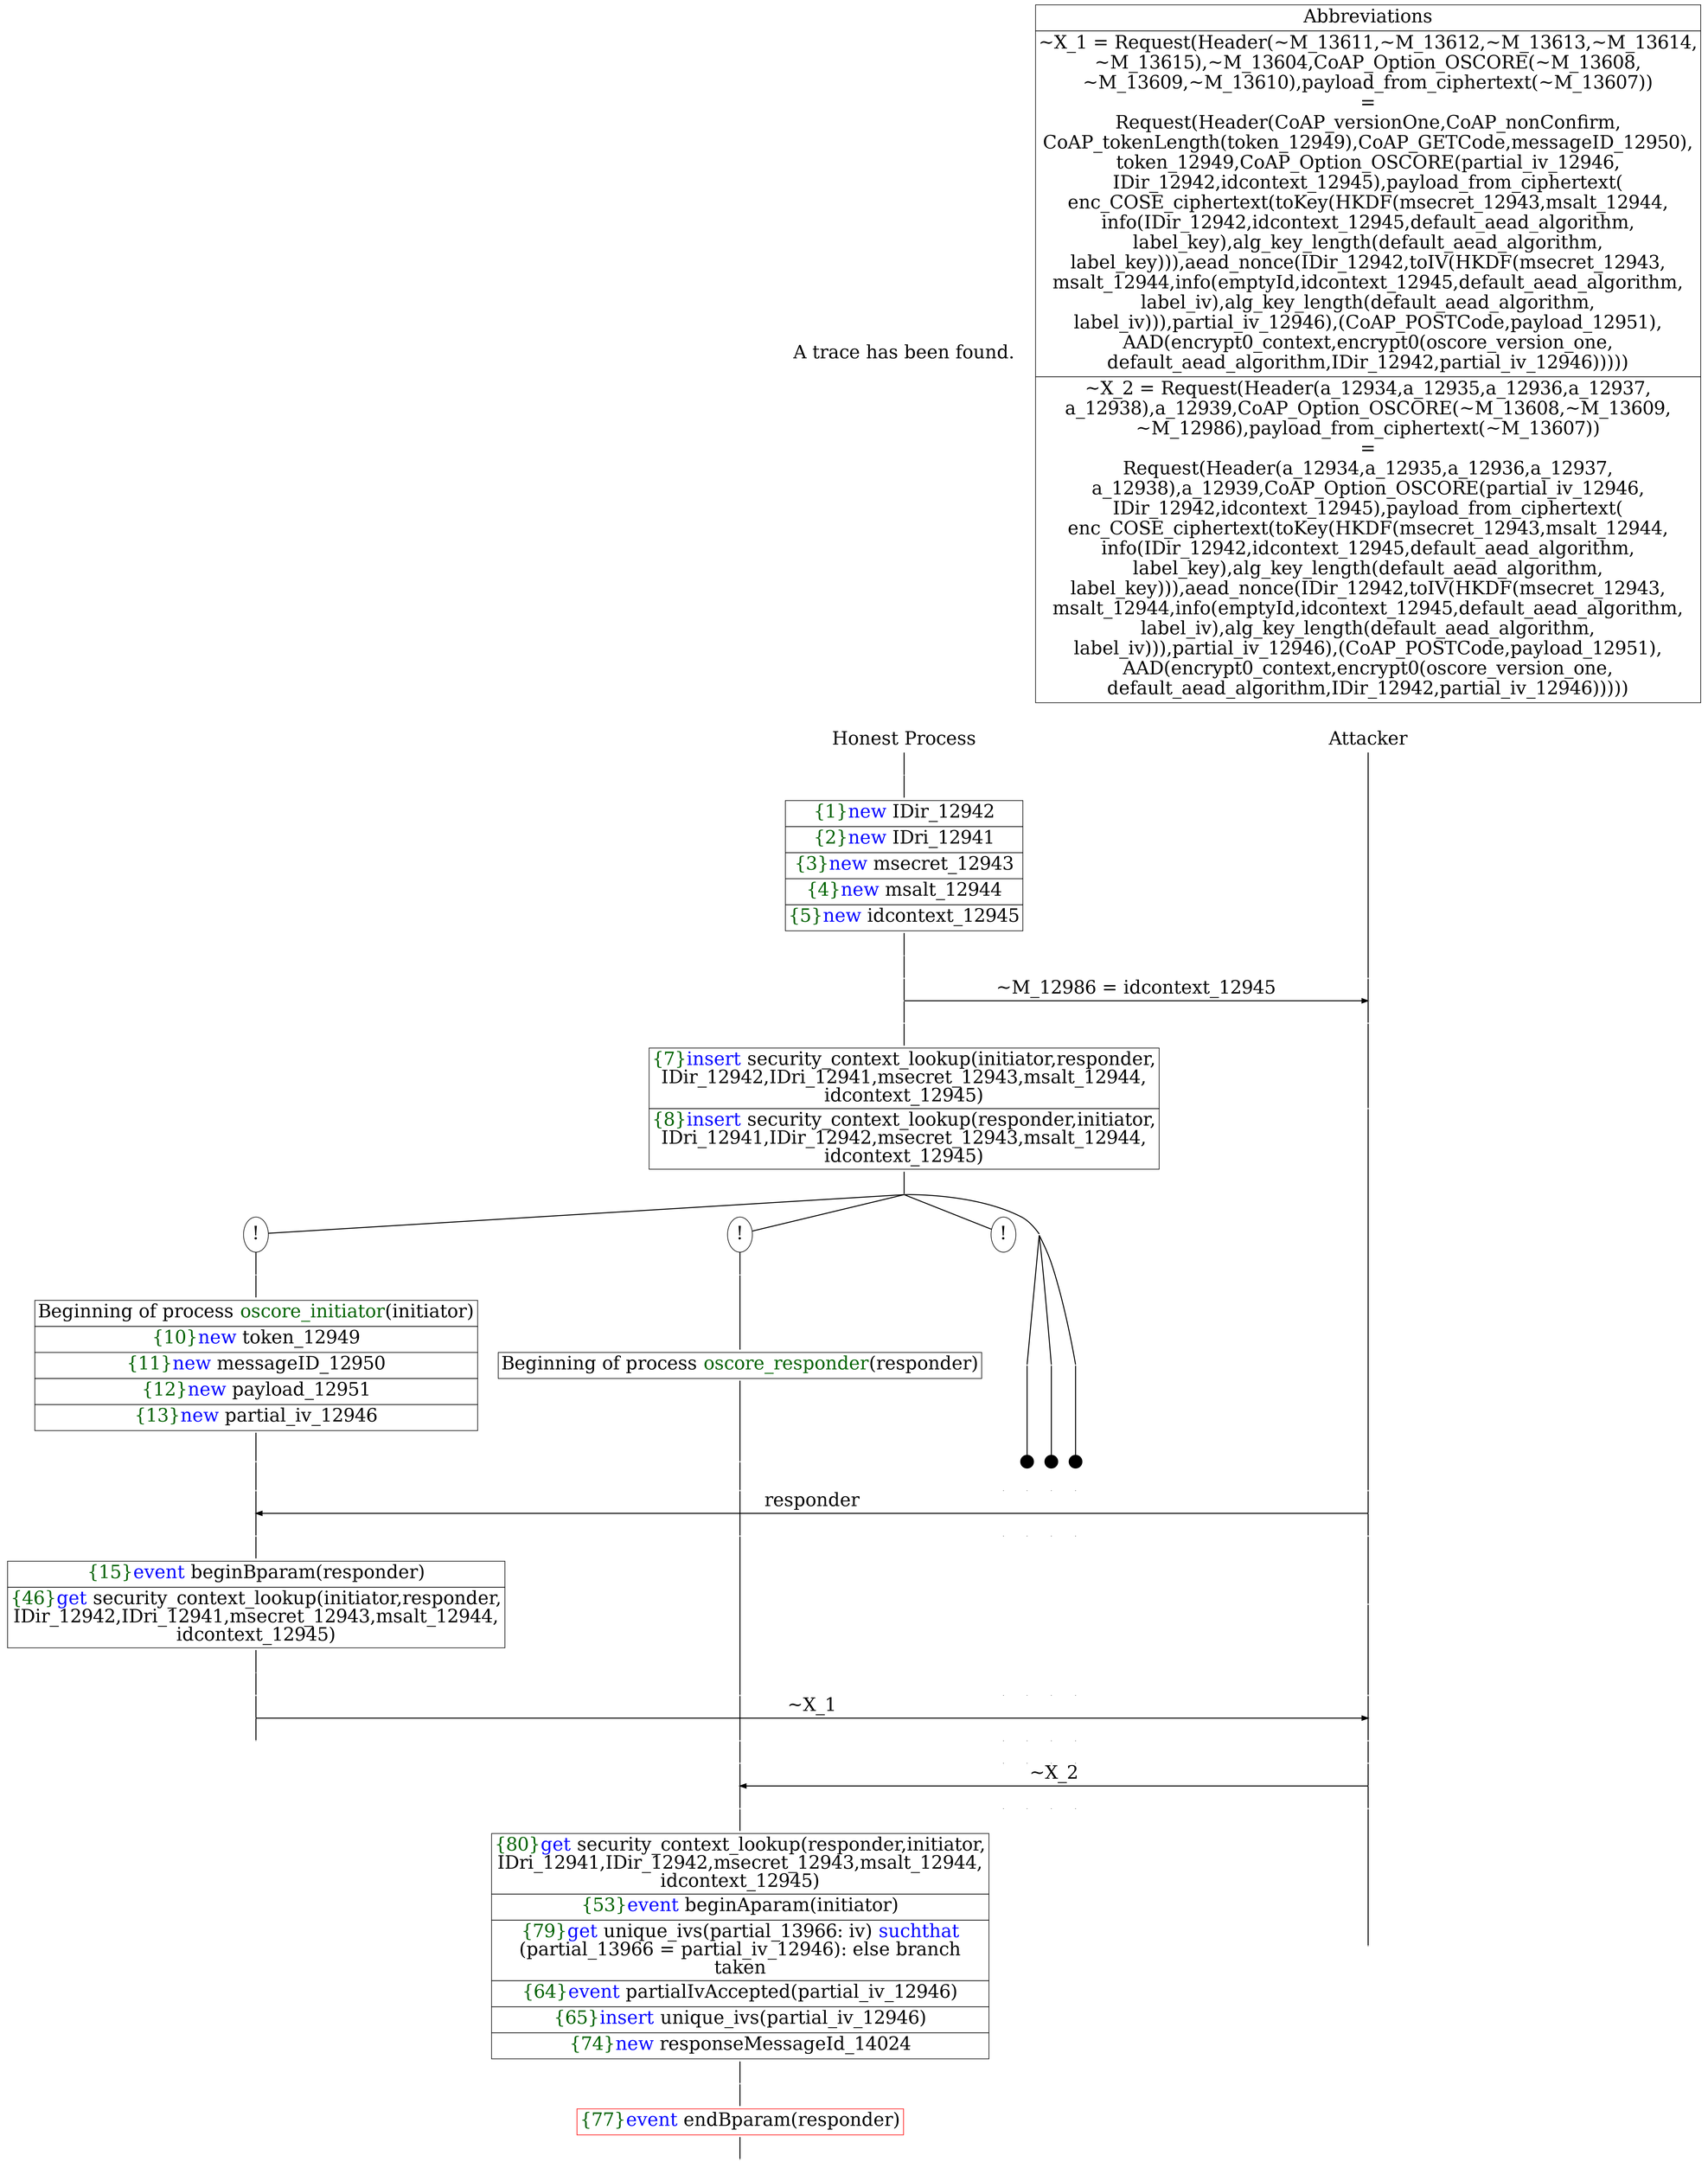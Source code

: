 digraph {
graph [ordering = out]
edge [arrowhead = none, penwidth = 1.6, fontsize = 30]
node [shape = point, width = 0, height = 0, fontsize = 30]
Trace [label = <A trace has been found.<br/>
>, shape = plaintext]
P0__0 [label = "Honest Process", shape = plaintext]
P__0 [label = "Attacker", shape = plaintext]
Trace -> P0__0 [label = "", style = invisible, weight = 100]{rank = same; P0__0 P__0}
P0__0 -> P0__1 [label = <>, weight = 100]
P0__1 -> P0__2 [label = <>, weight = 100]
P0__2 [shape = plaintext, label = <<TABLE BORDER="0" CELLBORDER="1" CELLSPACING="0" CELLPADDING="4"> <TR><TD><FONT COLOR="darkgreen">{1}</FONT><FONT COLOR="blue">new </FONT>IDir_12942</TD></TR><TR><TD><FONT COLOR="darkgreen">{2}</FONT><FONT COLOR="blue">new </FONT>IDri_12941</TD></TR><TR><TD><FONT COLOR="darkgreen">{3}</FONT><FONT COLOR="blue">new </FONT>msecret_12943</TD></TR><TR><TD><FONT COLOR="darkgreen">{4}</FONT><FONT COLOR="blue">new </FONT>msalt_12944</TD></TR><TR><TD><FONT COLOR="darkgreen">{5}</FONT><FONT COLOR="blue">new </FONT>idcontext_12945</TD></TR></TABLE>>]
P0__2 -> P0__3 [label = <>, weight = 100]
P0__3 -> P0__4 [label = <>, weight = 100]
P__0 -> P__1 [label = <>, weight = 100]
{rank = same; P__1 P0__4}
P0__4 -> P0__5 [label = <>, weight = 100]
P__1 -> P__2 [label = <>, weight = 100]
{rank = same; P__2 P0__5}
P0__5 -> P__2 [label = <~M_12986 = idcontext_12945>, arrowhead = normal]
P0__5 -> P0__6 [label = <>, weight = 100]
P__2 -> P__3 [label = <>, weight = 100]
{rank = same; P__3 P0__6}
P0__6 -> P0__7 [label = <>, weight = 100]
P0__7 [shape = plaintext, label = <<TABLE BORDER="0" CELLBORDER="1" CELLSPACING="0" CELLPADDING="4"> <TR><TD><FONT COLOR="darkgreen">{7}</FONT><FONT COLOR="blue">insert </FONT>security_context_lookup(initiator,responder,<br/>
IDir_12942,IDri_12941,msecret_12943,msalt_12944,<br/>
idcontext_12945)</TD></TR><TR><TD><FONT COLOR="darkgreen">{8}</FONT><FONT COLOR="blue">insert </FONT>security_context_lookup(responder,initiator,<br/>
IDri_12941,IDir_12942,msecret_12943,msalt_12944,<br/>
idcontext_12945)</TD></TR></TABLE>>]
P0__7 -> P0__8 [label = <>, weight = 100]
P__3 -> P__4 [label = <>, weight = 100]
{rank = same; P__4 P0__7}
/*RPar */
P0__8 -> P0_3__8 [label = <>]
P0__8 -> P0_2__8 [label = <>]
P0__8 -> P0_1__8 [label = <>]
P0__8 -> P0_0__8 [label = <>]
P0__8 [label = "", fixedsize = false, width = 0, height = 0, shape = none]
{rank = same; P0_0__8 P0_1__8 P0_2__8 P0_3__8}
/*RPar */
P0_0__8 -> P0_0_2__8 [label = <>]
P0_0__8 -> P0_0_1__8 [label = <>]
P0_0__8 -> P0_0_0__8 [label = <>]
P0_0__8 [label = "", fixedsize = false, width = 0, height = 0, shape = none]
{rank = same; P0_0_0__8 P0_0_1__8 P0_0_2__8}
P0_0_0__9 [label = "", width = 0.3, height = 0.3]
P0_0_0__8 -> P0_0_0__9 [label = <>, weight = 100]
P0_0_1__9 [label = "", width = 0.3, height = 0.3]
P0_0_1__8 -> P0_0_1__9 [label = <>, weight = 100]
P0_0_2__9 [label = "", width = 0.3, height = 0.3]
P0_0_2__8 -> P0_0_2__9 [label = <>, weight = 100]
P0_1__8 [label = "!", shape = ellipse]
P0_2__8 [label = "!", shape = ellipse]
P0_2_0__8 [label = "", fixedsize = false, width = 0, height = 0, shape = none]
P0_2__8 -> P0_2_0__8 [label = <>, weight = 100]
P0_2_0__8 -> P0_2_0__9 [label = <>, weight = 100]
P0_2_0__9 [shape = plaintext, label = <<TABLE BORDER="0" CELLBORDER="1" CELLSPACING="0" CELLPADDING="4"> <TR><TD>Beginning of process <FONT COLOR="darkgreen">oscore_responder</FONT>(responder)<br/>
</TD></TR></TABLE>>]
P0_2_0__9 -> P0_2_0__10 [label = <>, weight = 100]
P0_3__8 [label = "!", shape = ellipse]
P0_3_0__8 [label = "", fixedsize = false, width = 0, height = 0, shape = none]
P0_3__8 -> P0_3_0__8 [label = <>, weight = 100]
P0_3_0__8 -> P0_3_0__9 [label = <>, weight = 100]
P0_3_0__9 [shape = plaintext, label = <<TABLE BORDER="0" CELLBORDER="1" CELLSPACING="0" CELLPADDING="4"> <TR><TD>Beginning of process <FONT COLOR="darkgreen">oscore_initiator</FONT>(initiator)<br/>
</TD></TR><TR><TD><FONT COLOR="darkgreen">{10}</FONT><FONT COLOR="blue">new </FONT>token_12949</TD></TR><TR><TD><FONT COLOR="darkgreen">{11}</FONT><FONT COLOR="blue">new </FONT>messageID_12950</TD></TR><TR><TD><FONT COLOR="darkgreen">{12}</FONT><FONT COLOR="blue">new </FONT>payload_12951</TD></TR><TR><TD><FONT COLOR="darkgreen">{13}</FONT><FONT COLOR="blue">new </FONT>partial_iv_12946</TD></TR></TABLE>>]
P0_3_0__9 -> P0_3_0__10 [label = <>, weight = 100]
P0_3_0__10 -> P0_3_0__11 [label = <>, weight = 100]
P0_2_0__10 -> P0_2_0__11 [label = <>, weight = 100]
P0_1__9 [label = "", style = invisible]
P0_1__8 -> P0_1__9 [label = <>, weight = 100, style = invisible]
P0_0_2__10 [label = "", style = invisible]
P0_0_2__9 -> P0_0_2__10 [label = <>, weight = 100, style = invisible]
P0_0_1__10 [label = "", style = invisible]
P0_0_1__9 -> P0_0_1__10 [label = <>, weight = 100, style = invisible]
P0_0_0__10 [label = "", style = invisible]
P0_0_0__9 -> P0_0_0__10 [label = <>, weight = 100, style = invisible]
P__4 -> P__5 [label = <>, weight = 100]
{rank = same; P__5 P0_0_0__10 P0_0_1__10 P0_0_2__10 P0_1__9 P0_2_0__11 P0_3_0__11}
P0_3_0__11 -> P0_3_0__12 [label = <>, weight = 100]
P__5 -> P__6 [label = <>, weight = 100]
{rank = same; P__6 P0_3_0__12}
P0_3_0__12 -> P__6 [label = <responder>, dir = back, arrowhead = normal]
P0_3_0__12 -> P0_3_0__13 [label = <>, weight = 100]
P0_2_0__11 -> P0_2_0__12 [label = <>, weight = 100]
P0_1__10 [label = "", style = invisible]
P0_1__9 -> P0_1__10 [label = <>, weight = 100, style = invisible]
P0_0_2__11 [label = "", style = invisible]
P0_0_2__10 -> P0_0_2__11 [label = <>, weight = 100, style = invisible]
P0_0_1__11 [label = "", style = invisible]
P0_0_1__10 -> P0_0_1__11 [label = <>, weight = 100, style = invisible]
P0_0_0__11 [label = "", style = invisible]
P0_0_0__10 -> P0_0_0__11 [label = <>, weight = 100, style = invisible]
P__6 -> P__7 [label = <>, weight = 100]
{rank = same; P__7 P0_0_0__11 P0_0_1__11 P0_0_2__11 P0_1__10 P0_2_0__12 P0_3_0__13}
P0_3_0__13 -> P0_3_0__14 [label = <>, weight = 100]
P0_3_0__14 [shape = plaintext, label = <<TABLE BORDER="0" CELLBORDER="1" CELLSPACING="0" CELLPADDING="4"> <TR><TD><FONT COLOR="darkgreen">{15}</FONT><FONT COLOR="blue">event</FONT> beginBparam(responder)</TD></TR><TR><TD><FONT COLOR="darkgreen">{46}</FONT><FONT COLOR="blue">get </FONT>security_context_lookup(initiator,responder,<br/>
IDir_12942,IDri_12941,msecret_12943,msalt_12944,<br/>
idcontext_12945)</TD></TR></TABLE>>]
P0_3_0__14 -> P0_3_0__15 [label = <>, weight = 100]
P__7 -> P__8 [label = <>, weight = 100]
{rank = same; P__8 P0_3_0__14}
P0_3_0__15 -> P0_3_0__16 [label = <>, weight = 100]
P0_2_0__12 -> P0_2_0__13 [label = <>, weight = 100]
P0_1__11 [label = "", style = invisible]
P0_1__10 -> P0_1__11 [label = <>, weight = 100, style = invisible]
P0_0_2__12 [label = "", style = invisible]
P0_0_2__11 -> P0_0_2__12 [label = <>, weight = 100, style = invisible]
P0_0_1__12 [label = "", style = invisible]
P0_0_1__11 -> P0_0_1__12 [label = <>, weight = 100, style = invisible]
P0_0_0__12 [label = "", style = invisible]
P0_0_0__11 -> P0_0_0__12 [label = <>, weight = 100, style = invisible]
P__8 -> P__9 [label = <>, weight = 100]
{rank = same; P__9 P0_0_0__12 P0_0_1__12 P0_0_2__12 P0_1__11 P0_2_0__13 P0_3_0__16}
P0_3_0__16 -> P0_3_0__17 [label = <>, weight = 100]
P__9 -> P__10 [label = <>, weight = 100]
{rank = same; P__10 P0_3_0__17}
P0_3_0__17 -> P__10 [label = <~X_1>, arrowhead = normal]
P0_3_0__17 -> P0_3_0__18 [label = <>, weight = 100]
P0_2_0__13 -> P0_2_0__14 [label = <>, weight = 100]
P0_1__12 [label = "", style = invisible]
P0_1__11 -> P0_1__12 [label = <>, weight = 100, style = invisible]
P0_0_2__13 [label = "", style = invisible]
P0_0_2__12 -> P0_0_2__13 [label = <>, weight = 100, style = invisible]
P0_0_1__13 [label = "", style = invisible]
P0_0_1__12 -> P0_0_1__13 [label = <>, weight = 100, style = invisible]
P0_0_0__13 [label = "", style = invisible]
P0_0_0__12 -> P0_0_0__13 [label = <>, weight = 100, style = invisible]
P__10 -> P__11 [label = <>, weight = 100]
{rank = same; P__11 P0_0_0__13 P0_0_1__13 P0_0_2__13 P0_1__12 P0_2_0__14 P0_3_0__18}
P0_2_0__14 -> P0_2_0__15 [label = <>, weight = 100]
P0_1__13 [label = "", style = invisible]
P0_1__12 -> P0_1__13 [label = <>, weight = 100, style = invisible]
P0_0_2__14 [label = "", style = invisible]
P0_0_2__13 -> P0_0_2__14 [label = <>, weight = 100, style = invisible]
P0_0_1__14 [label = "", style = invisible]
P0_0_1__13 -> P0_0_1__14 [label = <>, weight = 100, style = invisible]
P0_0_0__14 [label = "", style = invisible]
P0_0_0__13 -> P0_0_0__14 [label = <>, weight = 100, style = invisible]
P__11 -> P__12 [label = <>, weight = 100]
{rank = same; P__12 P0_0_0__14 P0_0_1__14 P0_0_2__14 P0_1__13 P0_2_0__15}
P0_2_0__15 -> P0_2_0__16 [label = <>, weight = 100]
P__12 -> P__13 [label = <>, weight = 100]
{rank = same; P__13 P0_2_0__16}
P0_2_0__16 -> P__13 [label = <~X_2>, dir = back, arrowhead = normal]
P0_2_0__16 -> P0_2_0__17 [label = <>, weight = 100]
P0_1__14 [label = "", style = invisible]
P0_1__13 -> P0_1__14 [label = <>, weight = 100, style = invisible]
P0_0_2__15 [label = "", style = invisible]
P0_0_2__14 -> P0_0_2__15 [label = <>, weight = 100, style = invisible]
P0_0_1__15 [label = "", style = invisible]
P0_0_1__14 -> P0_0_1__15 [label = <>, weight = 100, style = invisible]
P0_0_0__15 [label = "", style = invisible]
P0_0_0__14 -> P0_0_0__15 [label = <>, weight = 100, style = invisible]
P__13 -> P__14 [label = <>, weight = 100]
{rank = same; P__14 P0_0_0__15 P0_0_1__15 P0_0_2__15 P0_1__14 P0_2_0__17}
P0_2_0__17 -> P0_2_0__18 [label = <>, weight = 100]
P0_2_0__18 [shape = plaintext, label = <<TABLE BORDER="0" CELLBORDER="1" CELLSPACING="0" CELLPADDING="4"> <TR><TD><FONT COLOR="darkgreen">{80}</FONT><FONT COLOR="blue">get </FONT>security_context_lookup(responder,initiator,<br/>
IDri_12941,IDir_12942,msecret_12943,msalt_12944,<br/>
idcontext_12945)</TD></TR><TR><TD><FONT COLOR="darkgreen">{53}</FONT><FONT COLOR="blue">event</FONT> beginAparam(initiator)</TD></TR><TR><TD><FONT COLOR="darkgreen">{79}</FONT><FONT COLOR="blue">get</FONT> unique_ivs(partial_13966: iv) <FONT COLOR="blue">suchthat</FONT><br/>
(partial_13966 = partial_iv_12946): else branch<br/>
taken</TD></TR><TR><TD><FONT COLOR="darkgreen">{64}</FONT><FONT COLOR="blue">event</FONT> partialIvAccepted(partial_iv_12946)</TD></TR><TR><TD><FONT COLOR="darkgreen">{65}</FONT><FONT COLOR="blue">insert </FONT>unique_ivs(partial_iv_12946)</TD></TR><TR><TD><FONT COLOR="darkgreen">{74}</FONT><FONT COLOR="blue">new </FONT>responseMessageId_14024</TD></TR></TABLE>>]
P0_2_0__18 -> P0_2_0__19 [label = <>, weight = 100]
P__14 -> P__15 [label = <>, weight = 100]
{rank = same; P__15 P0_2_0__18}
P0_2_0__19 -> P0_2_0__20 [label = <>, weight = 100]
P0_2_0__20 [color = red, shape = plaintext, label = <<TABLE BORDER="0" CELLBORDER="1" CELLSPACING="0" CELLPADDING="4"> <TR><TD><FONT COLOR="darkgreen">{77}</FONT><FONT COLOR="blue">event</FONT> endBparam(responder)</TD></TR></TABLE>>]
P0_2_0__20 -> P0_2_0__21 [label = <>, weight = 100]
Abbrev [shape = plaintext, label = <<TABLE BORDER="0" CELLBORDER="1" CELLSPACING="0" CELLPADDING="4"><TR> <TD> Abbreviations </TD></TR><TR><TD>~X_1 = Request(Header(~M_13611,~M_13612,~M_13613,~M_13614,<br/>
~M_13615),~M_13604,CoAP_Option_OSCORE(~M_13608,<br/>
~M_13609,~M_13610),payload_from_ciphertext(~M_13607))<br/>
=<br/>
Request(Header(CoAP_versionOne,CoAP_nonConfirm,<br/>
CoAP_tokenLength(token_12949),CoAP_GETCode,messageID_12950),<br/>
token_12949,CoAP_Option_OSCORE(partial_iv_12946,<br/>
IDir_12942,idcontext_12945),payload_from_ciphertext(<br/>
enc_COSE_ciphertext(toKey(HKDF(msecret_12943,msalt_12944,<br/>
info(IDir_12942,idcontext_12945,default_aead_algorithm,<br/>
label_key),alg_key_length(default_aead_algorithm,<br/>
label_key))),aead_nonce(IDir_12942,toIV(HKDF(msecret_12943,<br/>
msalt_12944,info(emptyId,idcontext_12945,default_aead_algorithm,<br/>
label_iv),alg_key_length(default_aead_algorithm,<br/>
label_iv))),partial_iv_12946),(CoAP_POSTCode,payload_12951),<br/>
AAD(encrypt0_context,encrypt0(oscore_version_one,<br/>
default_aead_algorithm,IDir_12942,partial_iv_12946)))))</TD></TR><TR><TD>~X_2 = Request(Header(a_12934,a_12935,a_12936,a_12937,<br/>
a_12938),a_12939,CoAP_Option_OSCORE(~M_13608,~M_13609,<br/>
~M_12986),payload_from_ciphertext(~M_13607))<br/>
=<br/>
Request(Header(a_12934,a_12935,a_12936,a_12937,<br/>
a_12938),a_12939,CoAP_Option_OSCORE(partial_iv_12946,<br/>
IDir_12942,idcontext_12945),payload_from_ciphertext(<br/>
enc_COSE_ciphertext(toKey(HKDF(msecret_12943,msalt_12944,<br/>
info(IDir_12942,idcontext_12945,default_aead_algorithm,<br/>
label_key),alg_key_length(default_aead_algorithm,<br/>
label_key))),aead_nonce(IDir_12942,toIV(HKDF(msecret_12943,<br/>
msalt_12944,info(emptyId,idcontext_12945,default_aead_algorithm,<br/>
label_iv),alg_key_length(default_aead_algorithm,<br/>
label_iv))),partial_iv_12946),(CoAP_POSTCode,payload_12951),<br/>
AAD(encrypt0_context,encrypt0(oscore_version_one,<br/>
default_aead_algorithm,IDir_12942,partial_iv_12946)))))</TD></TR></TABLE>>]Abbrev -> P__0 [style = invisible, weight =100]}